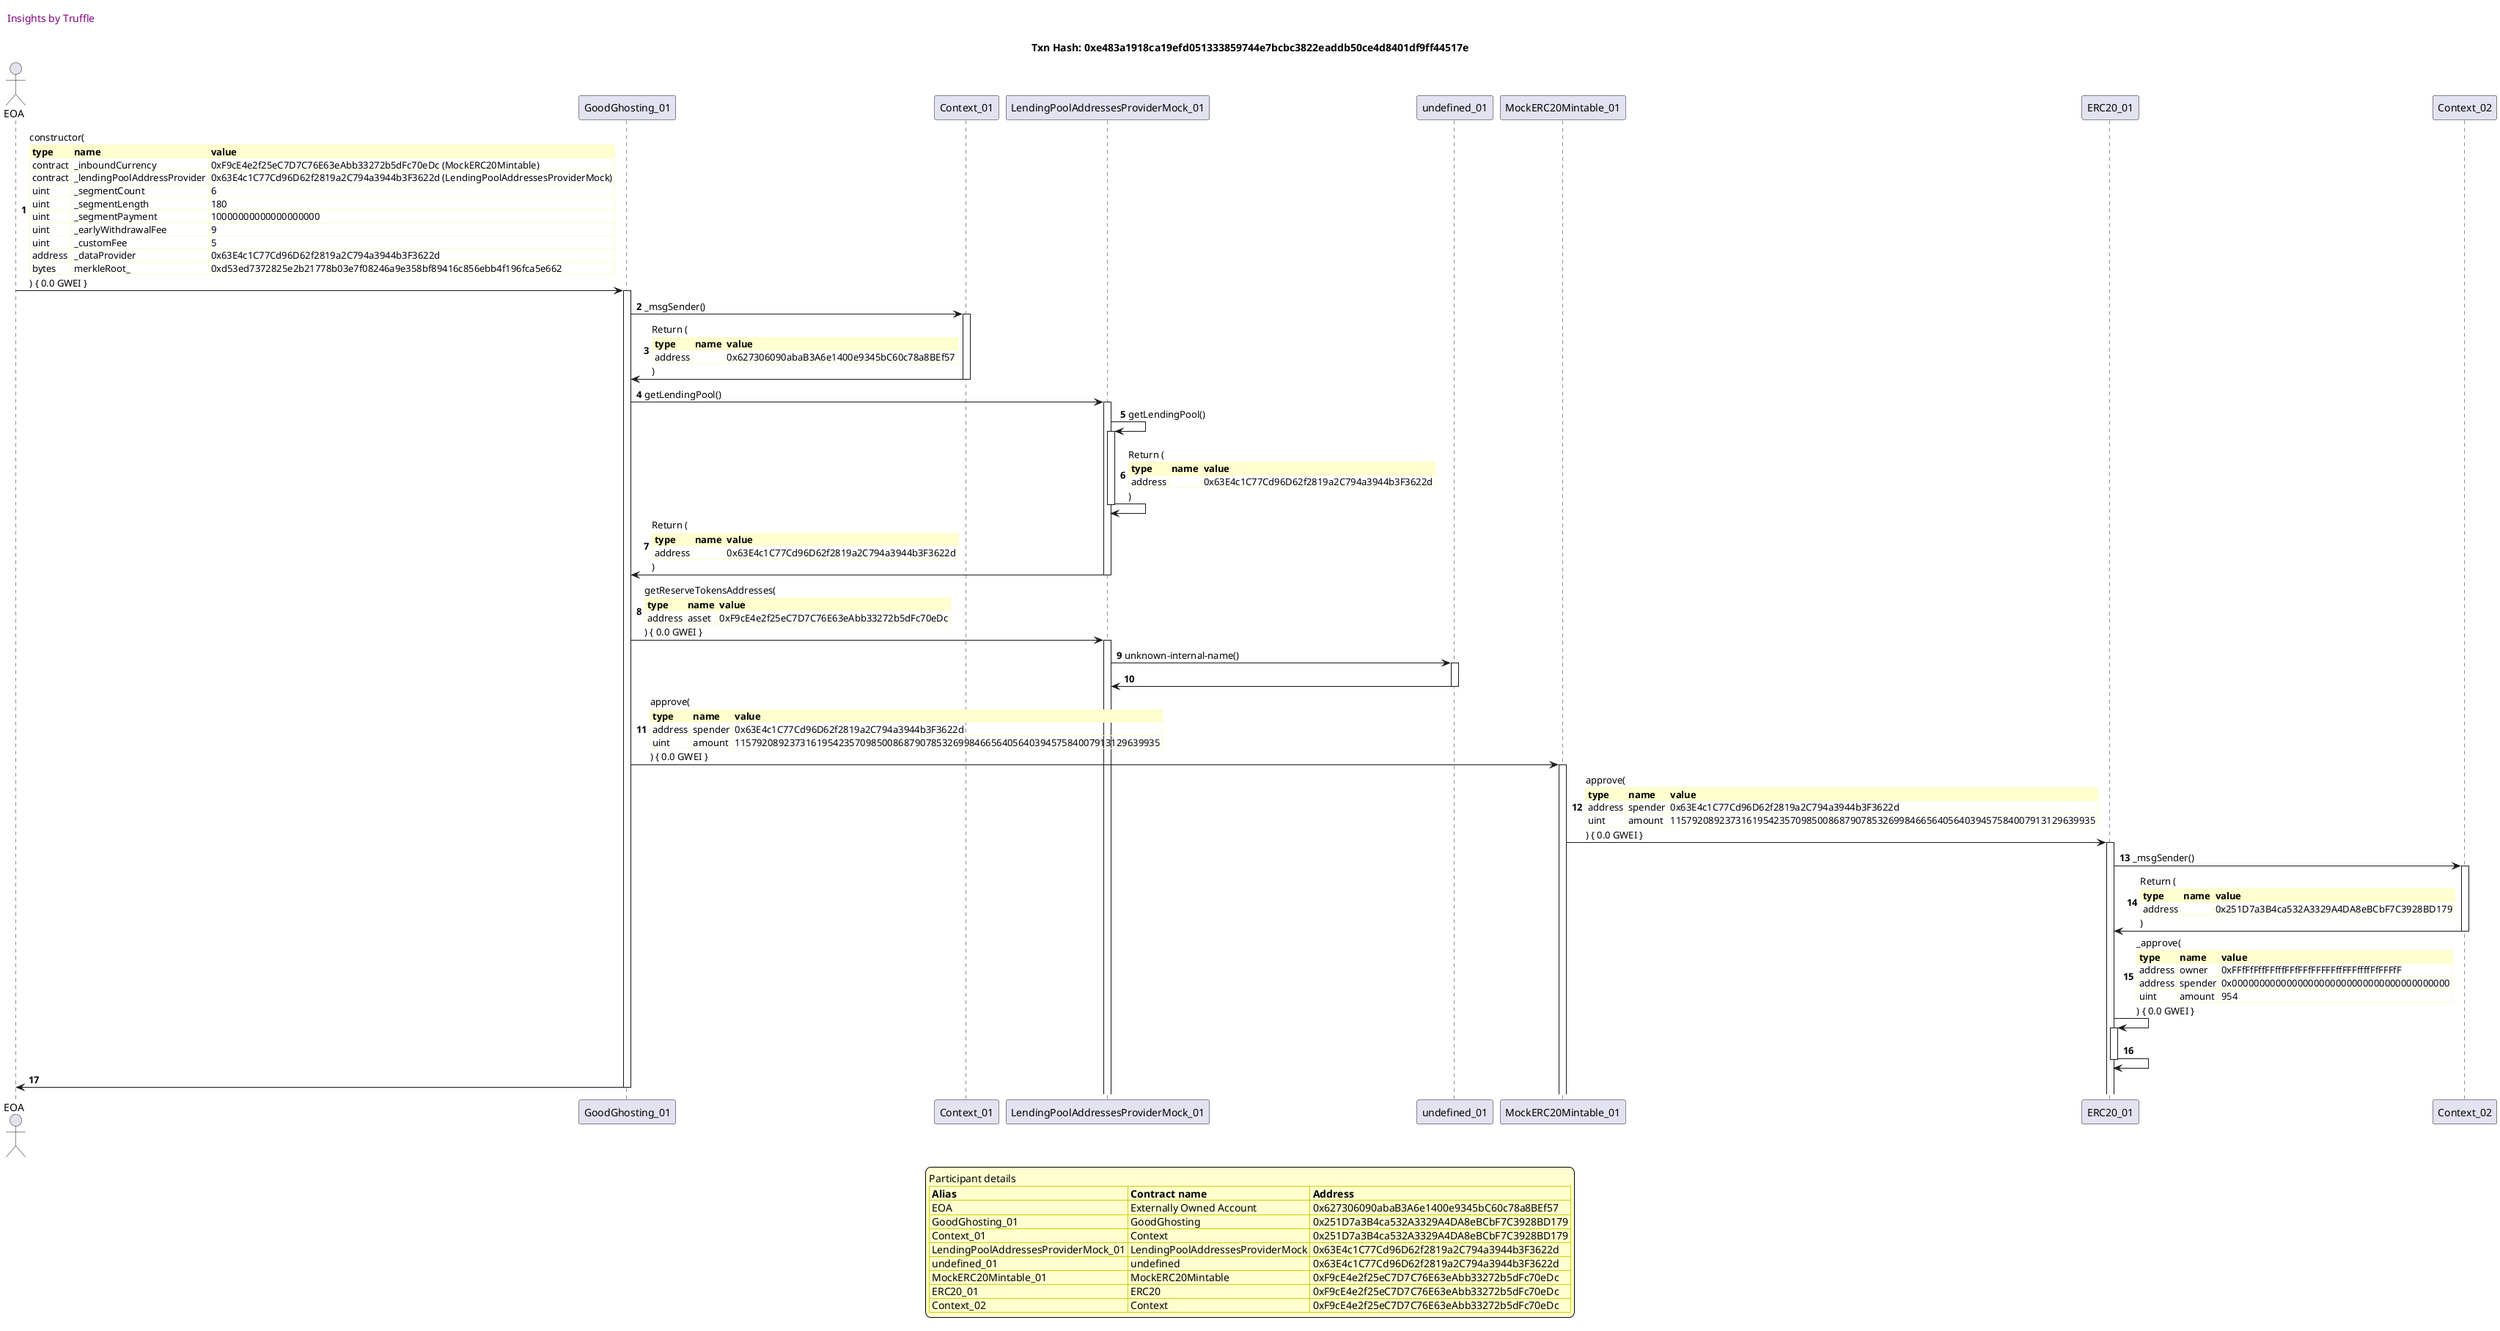 

@startuml

autonumber
skinparam legendBackgroundColor #FEFECE

<style>
      header {
        HorizontalAlignment left
        FontColor purple
        FontSize 14
        Padding 10
      }
    </style>

header Insights by Truffle

title Txn Hash: 0xe483a1918ca19efd051333859744e7bcbc3822eaddb50ce4d8401df9ff44517e


actor EOA as "EOA"
participant GoodGhosting_01 as "GoodGhosting_01"
participant Context_01 as "Context_01"
participant LendingPoolAddressesProviderMock_01 as "LendingPoolAddressesProviderMock_01"
participant undefined_01 as "undefined_01"
participant MockERC20Mintable_01 as "MockERC20Mintable_01"
participant ERC20_01 as "ERC20_01"
participant Context_02 as "Context_02"

"EOA" -> "GoodGhosting_01" ++: constructor(\n\
<#FEFECE,#FEFECE>|= type |= name |= value |\n\
| contract | _inboundCurrency | 0xF9cE4e2f25eC7D7C76E63eAbb33272b5dFc70eDc (MockERC20Mintable) |\n\
| contract | _lendingPoolAddressProvider | 0x63E4c1C77Cd96D62f2819a2C794a3944b3F3622d (LendingPoolAddressesProviderMock) |\n\
| uint | _segmentCount | 6 |\n\
| uint | _segmentLength | 180 |\n\
| uint | _segmentPayment | 10000000000000000000 |\n\
| uint | _earlyWithdrawalFee | 9 |\n\
| uint | _customFee | 5 |\n\
| address | _dataProvider | 0x63E4c1C77Cd96D62f2819a2C794a3944b3F3622d |\n\
| bytes | merkleRoot_ | 0xd53ed7372825e2b21778b03e7f08246a9e358bf89416c856ebb4f196fca5e662 |\n\
) { 0.0 GWEI }
"GoodGhosting_01" -> "Context_01" ++: _msgSender()
"Context_01" -> "GoodGhosting_01" --: Return (\n\
<#FEFECE,#FEFECE>|= type |= name |= value |\n\
| address |  | 0x627306090abaB3A6e1400e9345bC60c78a8BEf57 |\n\
)
"GoodGhosting_01" -> "LendingPoolAddressesProviderMock_01" ++: getLendingPool()
"LendingPoolAddressesProviderMock_01" -> "LendingPoolAddressesProviderMock_01" ++: getLendingPool()
"LendingPoolAddressesProviderMock_01" -> "LendingPoolAddressesProviderMock_01" --: Return (\n\
<#FEFECE,#FEFECE>|= type |= name |= value |\n\
| address |  | 0x63E4c1C77Cd96D62f2819a2C794a3944b3F3622d |\n\
)
"LendingPoolAddressesProviderMock_01" -> "GoodGhosting_01" --: Return (\n\
<#FEFECE,#FEFECE>|= type |= name |= value |\n\
| address |  | 0x63E4c1C77Cd96D62f2819a2C794a3944b3F3622d |\n\
)
"GoodGhosting_01" -> "LendingPoolAddressesProviderMock_01" ++: getReserveTokensAddresses(\n\
<#FEFECE,#FEFECE>|= type |= name |= value |\n\
| address | asset | 0xF9cE4e2f25eC7D7C76E63eAbb33272b5dFc70eDc |\n\
) { 0.0 GWEI }
"LendingPoolAddressesProviderMock_01" -> "undefined_01" ++: unknown-internal-name()
"undefined_01" -> "LendingPoolAddressesProviderMock_01" --: 
"GoodGhosting_01" -> "MockERC20Mintable_01" ++: approve(\n\
<#FEFECE,#FEFECE>|= type |= name |= value |\n\
| address | spender | 0x63E4c1C77Cd96D62f2819a2C794a3944b3F3622d |\n\
| uint | amount | 115792089237316195423570985008687907853269984665640564039457584007913129639935 |\n\
) { 0.0 GWEI }
"MockERC20Mintable_01" -> "ERC20_01" ++: approve(\n\
<#FEFECE,#FEFECE>|= type |= name |= value |\n\
| address | spender | 0x63E4c1C77Cd96D62f2819a2C794a3944b3F3622d |\n\
| uint | amount | 115792089237316195423570985008687907853269984665640564039457584007913129639935 |\n\
) { 0.0 GWEI }
"ERC20_01" -> "Context_02" ++: _msgSender()
"Context_02" -> "ERC20_01" --: Return (\n\
<#FEFECE,#FEFECE>|= type |= name |= value |\n\
| address |  | 0x251D7a3B4ca532A3329A4DA8eBCbF7C3928BD179 |\n\
)
"ERC20_01" -> "ERC20_01" ++: _approve(\n\
<#FEFECE,#FEFECE>|= type |= name |= value |\n\
| address | owner | 0xFFfFfFffFFfffFFfFFfFFFFFffFFFffffFfFFFfF |\n\
| address | spender | 0x0000000000000000000000000000000000000000 |\n\
| uint | amount | 954 |\n\
) { 0.0 GWEI }
"ERC20_01" -> "ERC20_01" --: 
"GoodGhosting_01" -> "EOA" --: 

legend
Participant details
<#FEFECE,#D0D000>|= Alias |= Contract name |= Address |
<#FEFECE>| EOA | Externally Owned Account | 0x627306090abaB3A6e1400e9345bC60c78a8BEf57 |
<#FEFECE>| GoodGhosting_01 | GoodGhosting | 0x251D7a3B4ca532A3329A4DA8eBCbF7C3928BD179 |
<#FEFECE>| Context_01 | Context | 0x251D7a3B4ca532A3329A4DA8eBCbF7C3928BD179 |
<#FEFECE>| LendingPoolAddressesProviderMock_01 | LendingPoolAddressesProviderMock | 0x63E4c1C77Cd96D62f2819a2C794a3944b3F3622d |
<#FEFECE>| undefined_01 | undefined | 0x63E4c1C77Cd96D62f2819a2C794a3944b3F3622d |
<#FEFECE>| MockERC20Mintable_01 | MockERC20Mintable | 0xF9cE4e2f25eC7D7C76E63eAbb33272b5dFc70eDc |
<#FEFECE>| ERC20_01 | ERC20 | 0xF9cE4e2f25eC7D7C76E63eAbb33272b5dFc70eDc |
<#FEFECE>| Context_02 | Context | 0xF9cE4e2f25eC7D7C76E63eAbb33272b5dFc70eDc |
endlegend

@enduml